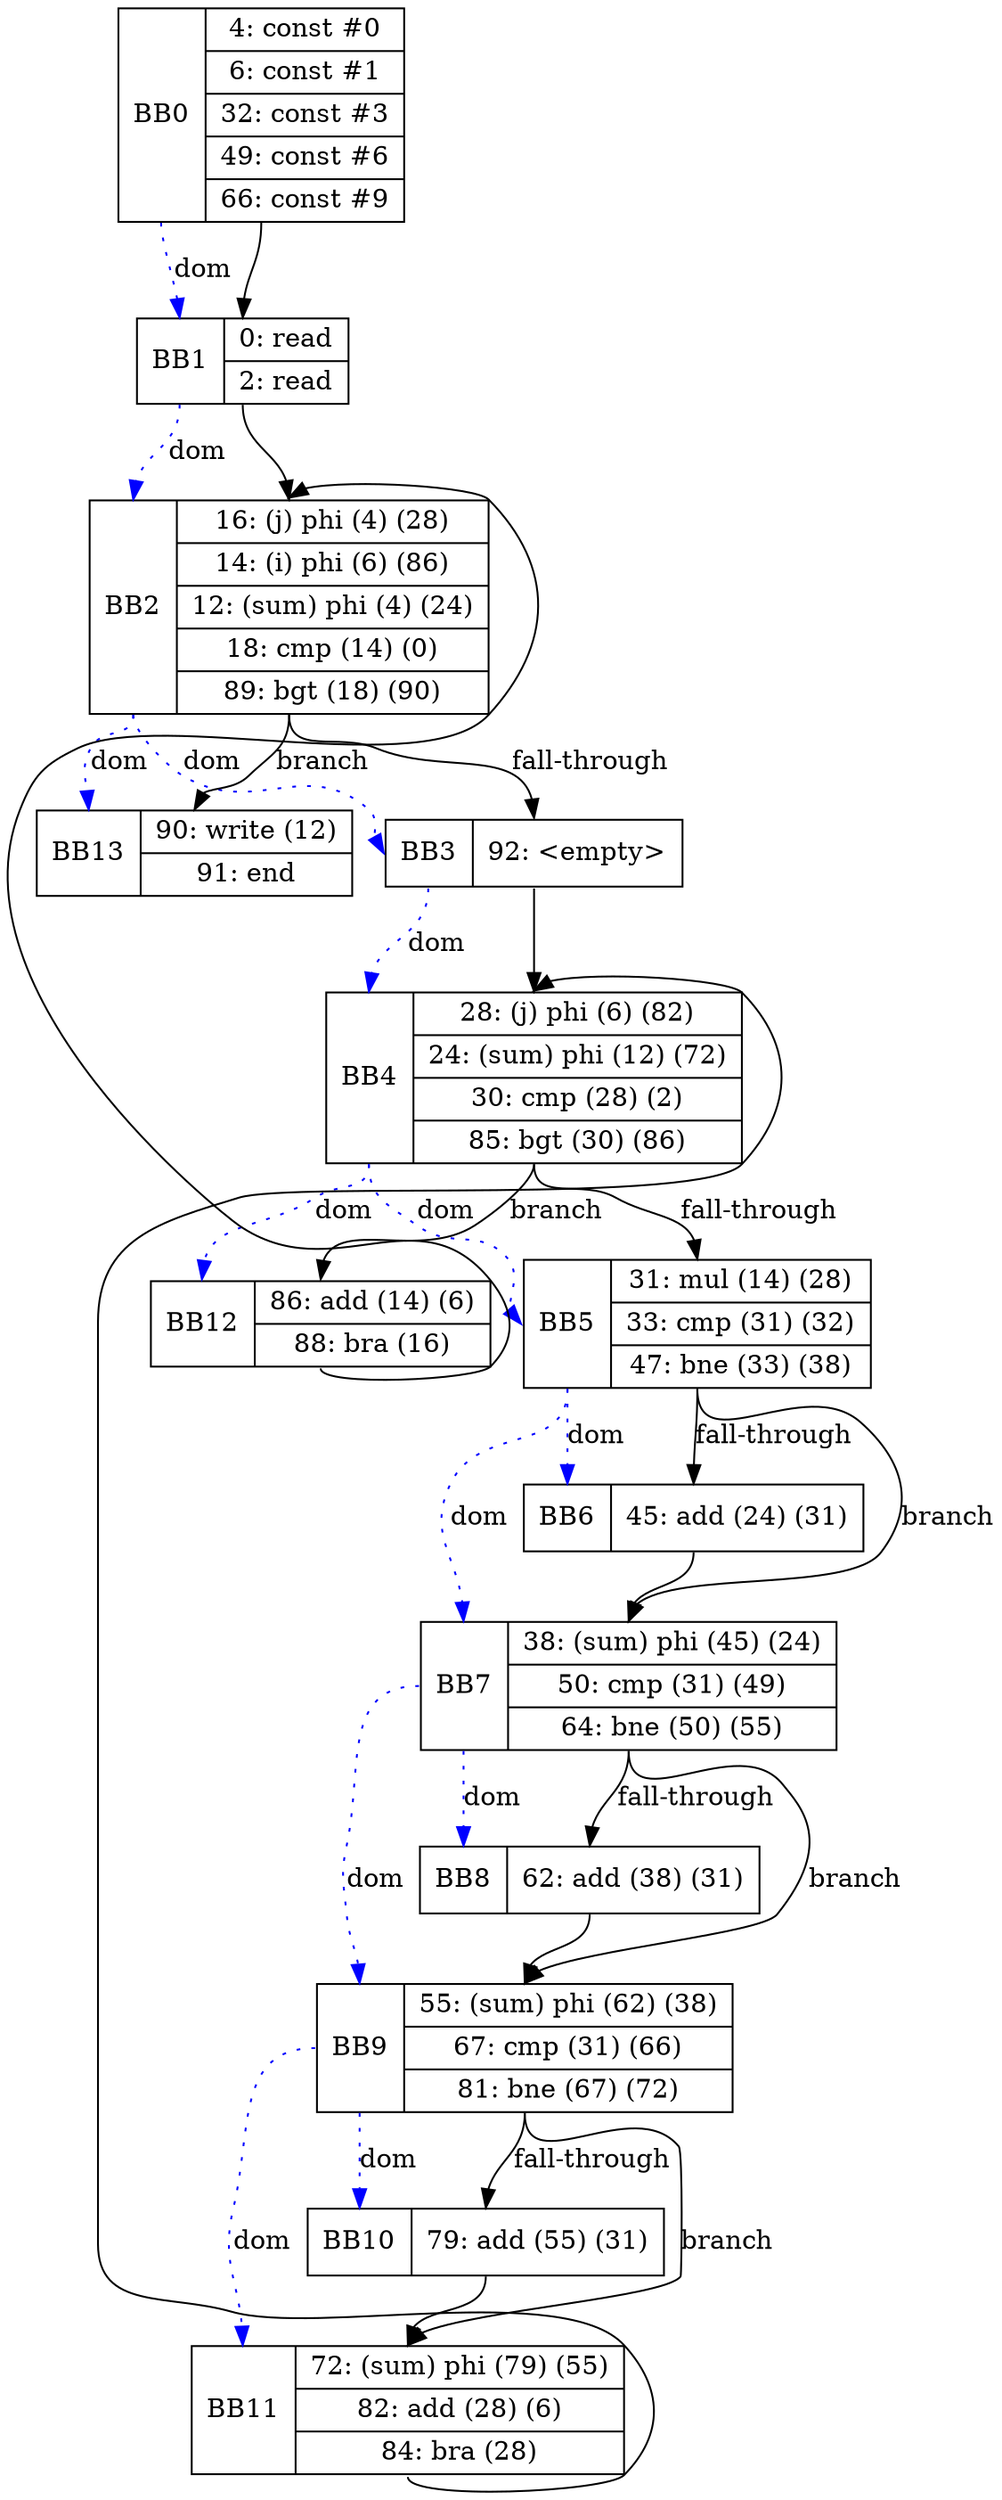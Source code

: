 digraph G {
	bb0 [shape=record, label="<b>BB0 | { 4: const #0 | 6: const #1 | 32: const #3 | 49: const #6 | 66: const #9 }"];


	bb1 [shape=record, label="<b>BB1 | { 0: read | 2: read }"];
	bb1:s -> bb2:n ;
	bb0:b -> bb1:b [color=blue, style=dotted, label="dom"];


	bb2 [shape=record, label="<b>BB2 | { 16: (j) phi (4) (28) | 14: (i) phi (6) (86) | 12: (sum) phi (4) (24) | 18: cmp (14) (0) | 89: bgt (18) (90) }"];
	bb2:s -> bb3:n [label="fall-through"];
	bb2:s -> bb13:n [label="branch"];
	bb1:b -> bb2:b [color=blue, style=dotted, label="dom"];


	bb3 [shape=record, label="<b>BB3 | { 92: \<empty\> }"];
	bb3:s -> bb4:n ;
	bb2:b -> bb3:b [color=blue, style=dotted, label="dom"];


	bb4 [shape=record, label="<b>BB4 | { 28: (j) phi (6) (82) | 24: (sum) phi (12) (72) | 30: cmp (28) (2) | 85: bgt (30) (86) }"];
	bb4:s -> bb5:n [label="fall-through"];
	bb4:s -> bb12:n [label="branch"];
	bb3:b -> bb4:b [color=blue, style=dotted, label="dom"];


	bb5 [shape=record, label="<b>BB5 | { 31: mul (14) (28) | 33: cmp (31) (32) | 47: bne (33) (38) }"];
	bb5:s -> bb6:n [label="fall-through"];
	bb5:s -> bb7:n [label="branch"];
	bb4:b -> bb5:b [color=blue, style=dotted, label="dom"];


	bb6 [shape=record, label="<b>BB6 | { 45: add (24) (31) }"];
	bb6:s -> bb7:n ;
	bb5:b -> bb6:b [color=blue, style=dotted, label="dom"];


	bb7 [shape=record, label="<b>BB7 | { 38: (sum) phi (45) (24) | 50: cmp (31) (49) | 64: bne (50) (55) }"];
	bb7:s -> bb8:n [label="fall-through"];
	bb7:s -> bb9:n [label="branch"];
	bb5:b -> bb7:b [color=blue, style=dotted, label="dom"];


	bb8 [shape=record, label="<b>BB8 | { 62: add (38) (31) }"];
	bb8:s -> bb9:n ;
	bb7:b -> bb8:b [color=blue, style=dotted, label="dom"];


	bb9 [shape=record, label="<b>BB9 | { 55: (sum) phi (62) (38) | 67: cmp (31) (66) | 81: bne (67) (72) }"];
	bb9:s -> bb10:n [label="fall-through"];
	bb9:s -> bb11:n [label="branch"];
	bb7:b -> bb9:b [color=blue, style=dotted, label="dom"];


	bb10 [shape=record, label="<b>BB10 | { 79: add (55) (31) }"];
	bb10:s -> bb11:n ;
	bb9:b -> bb10:b [color=blue, style=dotted, label="dom"];


	bb11 [shape=record, label="<b>BB11 | { 72: (sum) phi (79) (55) | 82: add (28) (6) | 84: bra (28) }"];
	bb11:s -> bb4:n ;
	bb9:b -> bb11:b [color=blue, style=dotted, label="dom"];


	bb12 [shape=record, label="<b>BB12 | { 86: add (14) (6) | 88: bra (16) }"];
	bb12:s -> bb2:n ;
	bb4:b -> bb12:b [color=blue, style=dotted, label="dom"];


	bb13 [shape=record, label="<b>BB13 | { 90: write (12) | 91: end }"];
	bb2:b -> bb13:b [color=blue, style=dotted, label="dom"];


	bb0:s -> bb1:n
}